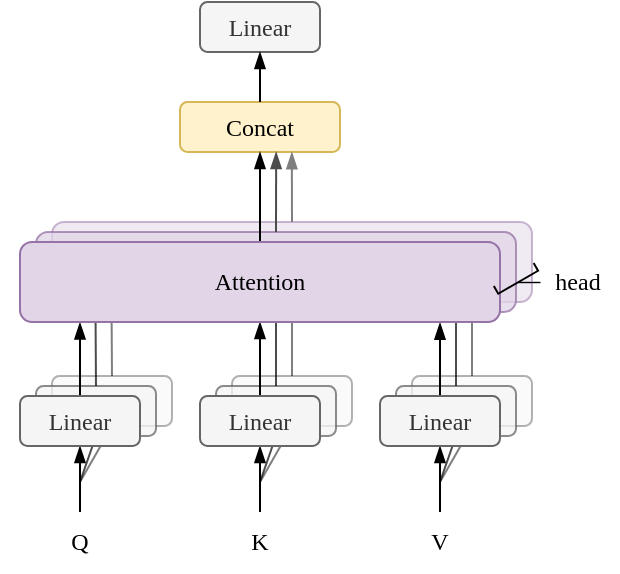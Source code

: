 <mxfile version="26.0.14">
  <diagram name="第 1 页" id="eT8KeEZXA3bwqJcMABjN">
    <mxGraphModel dx="595" dy="405" grid="1" gridSize="10" guides="1" tooltips="1" connect="1" arrows="1" fold="1" page="1" pageScale="1" pageWidth="827" pageHeight="1169" math="1" shadow="0">
      <root>
        <mxCell id="0" />
        <mxCell id="1" parent="0" />
        <mxCell id="4QQ-ZEQ1b0znX0H3XV6B-24" value="" style="rounded=1;whiteSpace=wrap;html=1;fillColor=#f5f5f5;fontColor=#333333;strokeColor=#666666;opacity=50;fontFamily=Times New Roman;" vertex="1" parent="1">
          <mxGeometry x="186" y="527" width="60" height="25" as="geometry" />
        </mxCell>
        <mxCell id="4QQ-ZEQ1b0znX0H3XV6B-32" value="" style="rounded=1;whiteSpace=wrap;html=1;fillColor=#e1d5e7;strokeColor=#9673a6;opacity=50;fontFamily=Times New Roman;" vertex="1" parent="1">
          <mxGeometry x="186" y="450" width="240" height="40" as="geometry" />
        </mxCell>
        <mxCell id="4QQ-ZEQ1b0znX0H3XV6B-23" value="" style="rounded=1;whiteSpace=wrap;html=1;fillColor=#f5f5f5;fontColor=#333333;strokeColor=#666666;opacity=75;fontFamily=Times New Roman;" vertex="1" parent="1">
          <mxGeometry x="178" y="532" width="60" height="25" as="geometry" />
        </mxCell>
        <mxCell id="4QQ-ZEQ1b0znX0H3XV6B-25" value="" style="rounded=1;whiteSpace=wrap;html=1;fillColor=#f5f5f5;fontColor=#333333;strokeColor=#666666;opacity=50;fontFamily=Times New Roman;" vertex="1" parent="1">
          <mxGeometry x="276" y="527" width="60" height="25" as="geometry" />
        </mxCell>
        <mxCell id="4QQ-ZEQ1b0znX0H3XV6B-26" value="" style="rounded=1;whiteSpace=wrap;html=1;fillColor=#f5f5f5;fontColor=#333333;strokeColor=#666666;opacity=75;fontFamily=Times New Roman;" vertex="1" parent="1">
          <mxGeometry x="268" y="532" width="60" height="25" as="geometry" />
        </mxCell>
        <mxCell id="4QQ-ZEQ1b0znX0H3XV6B-28" value="" style="rounded=1;whiteSpace=wrap;html=1;fillColor=#f5f5f5;fontColor=#333333;strokeColor=#666666;opacity=50;fontFamily=Times New Roman;" vertex="1" parent="1">
          <mxGeometry x="366" y="527" width="60" height="25" as="geometry" />
        </mxCell>
        <mxCell id="4QQ-ZEQ1b0znX0H3XV6B-29" value="" style="rounded=1;whiteSpace=wrap;html=1;fillColor=#f5f5f5;fontColor=#333333;strokeColor=#666666;opacity=75;fontFamily=Times New Roman;" vertex="1" parent="1">
          <mxGeometry x="358" y="532" width="60" height="25" as="geometry" />
        </mxCell>
        <mxCell id="4QQ-ZEQ1b0znX0H3XV6B-33" value="Q" style="text;html=1;align=center;verticalAlign=middle;whiteSpace=wrap;rounded=0;fontFamily=Times New Roman;" vertex="1" parent="1">
          <mxGeometry x="160" y="595" width="80" height="30" as="geometry" />
        </mxCell>
        <mxCell id="4QQ-ZEQ1b0znX0H3XV6B-34" value="K" style="text;html=1;align=center;verticalAlign=middle;whiteSpace=wrap;rounded=0;fontFamily=Times New Roman;" vertex="1" parent="1">
          <mxGeometry x="250" y="595" width="80" height="30" as="geometry" />
        </mxCell>
        <mxCell id="4QQ-ZEQ1b0znX0H3XV6B-35" value="V" style="text;html=1;align=center;verticalAlign=middle;whiteSpace=wrap;rounded=0;fontFamily=Times New Roman;" vertex="1" parent="1">
          <mxGeometry x="340" y="595" width="80" height="30" as="geometry" />
        </mxCell>
        <mxCell id="4QQ-ZEQ1b0znX0H3XV6B-36" value="" style="endArrow=blockThin;html=1;rounded=0;exitX=0.5;exitY=0;exitDx=0;exitDy=0;entryX=0.5;entryY=1;entryDx=0;entryDy=0;endFill=1;fontFamily=Times New Roman;" edge="1" parent="1" source="4QQ-ZEQ1b0znX0H3XV6B-33" target="4QQ-ZEQ1b0znX0H3XV6B-16">
          <mxGeometry width="50" height="50" relative="1" as="geometry">
            <mxPoint x="230" y="630" as="sourcePoint" />
            <mxPoint x="280" y="580" as="targetPoint" />
          </mxGeometry>
        </mxCell>
        <mxCell id="4QQ-ZEQ1b0znX0H3XV6B-39" value="" style="endArrow=blockThin;html=1;rounded=0;exitX=0.5;exitY=0;exitDx=0;exitDy=0;endFill=1;entryX=0.125;entryY=1.006;entryDx=0;entryDy=0;entryPerimeter=0;fontFamily=Times New Roman;" edge="1" parent="1" source="4QQ-ZEQ1b0znX0H3XV6B-16" target="4QQ-ZEQ1b0znX0H3XV6B-15">
          <mxGeometry width="50" height="50" relative="1" as="geometry">
            <mxPoint x="209.93" y="527" as="sourcePoint" />
            <mxPoint x="210" y="500" as="targetPoint" />
          </mxGeometry>
        </mxCell>
        <mxCell id="4QQ-ZEQ1b0znX0H3XV6B-40" value="" style="endArrow=none;html=1;rounded=0;exitX=0.5;exitY=0;exitDx=0;exitDy=0;endFill=1;entryX=0.124;entryY=1.008;entryDx=0;entryDy=0;entryPerimeter=0;startFill=0;opacity=70;fontFamily=Times New Roman;" edge="1" parent="1" source="4QQ-ZEQ1b0znX0H3XV6B-23" target="4QQ-ZEQ1b0znX0H3XV6B-31">
          <mxGeometry width="50" height="50" relative="1" as="geometry">
            <mxPoint x="219.97" y="537" as="sourcePoint" />
            <mxPoint x="220" y="510" as="targetPoint" />
          </mxGeometry>
        </mxCell>
        <mxCell id="4QQ-ZEQ1b0znX0H3XV6B-41" value="" style="endArrow=none;html=1;rounded=0;exitX=0.5;exitY=0;exitDx=0;exitDy=0;endFill=1;entryX=0.124;entryY=1.009;entryDx=0;entryDy=0;entryPerimeter=0;startFill=0;opacity=50;fontFamily=Times New Roman;" edge="1" parent="1" source="4QQ-ZEQ1b0znX0H3XV6B-24" target="4QQ-ZEQ1b0znX0H3XV6B-32">
          <mxGeometry width="50" height="50" relative="1" as="geometry">
            <mxPoint x="230" y="517" as="sourcePoint" />
            <mxPoint x="230" y="480" as="targetPoint" />
          </mxGeometry>
        </mxCell>
        <mxCell id="4QQ-ZEQ1b0znX0H3XV6B-31" value="" style="rounded=1;whiteSpace=wrap;html=1;fillColor=#e1d5e7;strokeColor=#9673a6;opacity=75;fontFamily=Times New Roman;" vertex="1" parent="1">
          <mxGeometry x="178" y="455" width="240" height="40" as="geometry" />
        </mxCell>
        <mxCell id="4QQ-ZEQ1b0znX0H3XV6B-42" value="" style="endArrow=blockThin;html=1;rounded=0;exitX=0.5;exitY=0;exitDx=0;exitDy=0;endFill=1;entryX=0.5;entryY=1;entryDx=0;entryDy=0;fontFamily=Times New Roman;" edge="1" parent="1" source="4QQ-ZEQ1b0znX0H3XV6B-27" target="4QQ-ZEQ1b0znX0H3XV6B-15">
          <mxGeometry width="50" height="50" relative="1" as="geometry">
            <mxPoint x="309.94" y="537" as="sourcePoint" />
            <mxPoint x="309.94" y="500" as="targetPoint" />
          </mxGeometry>
        </mxCell>
        <mxCell id="4QQ-ZEQ1b0znX0H3XV6B-43" value="" style="endArrow=none;html=1;rounded=0;exitX=0.5;exitY=0;exitDx=0;exitDy=0;endFill=1;entryX=0.5;entryY=1;entryDx=0;entryDy=0;startFill=0;opacity=70;fontFamily=Times New Roman;" edge="1" parent="1" source="4QQ-ZEQ1b0znX0H3XV6B-26" target="4QQ-ZEQ1b0znX0H3XV6B-31">
          <mxGeometry width="50" height="50" relative="1" as="geometry">
            <mxPoint x="314.94" y="532" as="sourcePoint" />
            <mxPoint x="314.94" y="495" as="targetPoint" />
          </mxGeometry>
        </mxCell>
        <mxCell id="4QQ-ZEQ1b0znX0H3XV6B-44" value="" style="endArrow=none;html=1;rounded=0;exitX=0.5;exitY=0;exitDx=0;exitDy=0;endFill=1;entryX=0.5;entryY=1;entryDx=0;entryDy=0;startFill=0;opacity=50;fontFamily=Times New Roman;" edge="1" parent="1" source="4QQ-ZEQ1b0znX0H3XV6B-25" target="4QQ-ZEQ1b0znX0H3XV6B-32">
          <mxGeometry width="50" height="50" relative="1" as="geometry">
            <mxPoint x="319.94" y="527" as="sourcePoint" />
            <mxPoint x="319.94" y="490" as="targetPoint" />
          </mxGeometry>
        </mxCell>
        <mxCell id="4QQ-ZEQ1b0znX0H3XV6B-45" value="" style="endArrow=blockThin;html=1;rounded=0;exitX=0.5;exitY=0;exitDx=0;exitDy=0;endFill=1;entryX=0.875;entryY=1.008;entryDx=0;entryDy=0;entryPerimeter=0;fontFamily=Times New Roman;" edge="1" parent="1" source="4QQ-ZEQ1b0znX0H3XV6B-30" target="4QQ-ZEQ1b0znX0H3XV6B-15">
          <mxGeometry width="50" height="50" relative="1" as="geometry">
            <mxPoint x="409.94" y="537" as="sourcePoint" />
            <mxPoint x="409.94" y="500" as="targetPoint" />
          </mxGeometry>
        </mxCell>
        <mxCell id="4QQ-ZEQ1b0znX0H3XV6B-46" value="" style="endArrow=none;html=1;rounded=0;exitX=0.5;exitY=0;exitDx=0;exitDy=0;endFill=1;entryX=0.875;entryY=0.994;entryDx=0;entryDy=0;startFill=0;entryPerimeter=0;opacity=70;fontFamily=Times New Roman;" edge="1" parent="1" source="4QQ-ZEQ1b0znX0H3XV6B-29" target="4QQ-ZEQ1b0znX0H3XV6B-31">
          <mxGeometry width="50" height="50" relative="1" as="geometry">
            <mxPoint x="414.94" y="532" as="sourcePoint" />
            <mxPoint x="414.94" y="495" as="targetPoint" />
          </mxGeometry>
        </mxCell>
        <mxCell id="4QQ-ZEQ1b0znX0H3XV6B-47" value="" style="endArrow=none;html=1;rounded=0;exitX=0.5;exitY=0;exitDx=0;exitDy=0;endFill=1;entryX=0.875;entryY=1.004;entryDx=0;entryDy=0;startFill=0;entryPerimeter=0;opacity=50;fontFamily=Times New Roman;" edge="1" parent="1" source="4QQ-ZEQ1b0znX0H3XV6B-28" target="4QQ-ZEQ1b0znX0H3XV6B-32">
          <mxGeometry width="50" height="50" relative="1" as="geometry">
            <mxPoint x="419.94" y="527" as="sourcePoint" />
            <mxPoint x="419.94" y="490" as="targetPoint" />
          </mxGeometry>
        </mxCell>
        <mxCell id="4QQ-ZEQ1b0znX0H3XV6B-48" value="Concat" style="rounded=1;whiteSpace=wrap;html=1;fillColor=#fff2cc;strokeColor=#d6b656;fontFamily=Times New Roman;" vertex="1" parent="1">
          <mxGeometry x="250" y="390" width="80" height="25" as="geometry" />
        </mxCell>
        <mxCell id="4QQ-ZEQ1b0znX0H3XV6B-49" value="" style="endArrow=blockThin;html=1;rounded=0;exitX=0.5;exitY=0;exitDx=0;exitDy=0;endFill=1;entryX=0.5;entryY=1;entryDx=0;entryDy=0;fontFamily=Times New Roman;" edge="1" parent="1" source="4QQ-ZEQ1b0znX0H3XV6B-15" target="4QQ-ZEQ1b0znX0H3XV6B-48">
          <mxGeometry width="50" height="50" relative="1" as="geometry">
            <mxPoint x="255" y="437" as="sourcePoint" />
            <mxPoint x="255" y="400" as="targetPoint" />
          </mxGeometry>
        </mxCell>
        <mxCell id="4QQ-ZEQ1b0znX0H3XV6B-50" value="" style="endArrow=blockThin;html=1;rounded=0;exitX=0.5;exitY=0;exitDx=0;exitDy=0;endFill=1;entryX=0.601;entryY=1;entryDx=0;entryDy=0;entryPerimeter=0;curved=0;strokeColor=light-dark(#4c4c4c, #686868);fontFamily=Times New Roman;" edge="1" parent="1" source="4QQ-ZEQ1b0znX0H3XV6B-31" target="4QQ-ZEQ1b0znX0H3XV6B-48">
          <mxGeometry width="50" height="50" relative="1" as="geometry">
            <mxPoint x="319.94" y="455" as="sourcePoint" />
            <mxPoint x="319.94" y="410" as="targetPoint" />
          </mxGeometry>
        </mxCell>
        <mxCell id="4QQ-ZEQ1b0znX0H3XV6B-51" value="" style="endArrow=blockThin;html=1;rounded=0;exitX=0.5;exitY=0;exitDx=0;exitDy=0;endFill=1;entryX=0.699;entryY=1.004;entryDx=0;entryDy=0;entryPerimeter=0;strokeColor=light-dark(#7f7f7f, #ededed);fontFamily=Times New Roman;" edge="1" parent="1" source="4QQ-ZEQ1b0znX0H3XV6B-32" target="4QQ-ZEQ1b0znX0H3XV6B-48">
          <mxGeometry width="50" height="50" relative="1" as="geometry">
            <mxPoint x="325" y="465" as="sourcePoint" />
            <mxPoint x="325" y="425" as="targetPoint" />
          </mxGeometry>
        </mxCell>
        <mxCell id="4QQ-ZEQ1b0znX0H3XV6B-15" value="Attention" style="rounded=1;whiteSpace=wrap;html=1;fillColor=#e1d5e7;strokeColor=#9673a6;fontFamily=Times New Roman;" vertex="1" parent="1">
          <mxGeometry x="170" y="460" width="240" height="40" as="geometry" />
        </mxCell>
        <mxCell id="4QQ-ZEQ1b0znX0H3XV6B-52" value="Linear" style="rounded=1;whiteSpace=wrap;html=1;fillColor=#f5f5f5;fontColor=#333333;strokeColor=#666666;fontFamily=Times New Roman;" vertex="1" parent="1">
          <mxGeometry x="260" y="340" width="60" height="25" as="geometry" />
        </mxCell>
        <mxCell id="4QQ-ZEQ1b0znX0H3XV6B-54" value="" style="endArrow=blockThin;html=1;rounded=0;exitX=0.5;exitY=0;exitDx=0;exitDy=0;endFill=1;entryX=0.5;entryY=1;entryDx=0;entryDy=0;fontFamily=Times New Roman;" edge="1" parent="1" source="4QQ-ZEQ1b0znX0H3XV6B-48" target="4QQ-ZEQ1b0znX0H3XV6B-52">
          <mxGeometry width="50" height="50" relative="1" as="geometry">
            <mxPoint x="340" y="375" as="sourcePoint" />
            <mxPoint x="340" y="330" as="targetPoint" />
          </mxGeometry>
        </mxCell>
        <mxCell id="4QQ-ZEQ1b0znX0H3XV6B-55" value="" style="endArrow=none;html=1;rounded=0;exitX=0.5;exitY=0;exitDx=0;exitDy=0;entryX=0.5;entryY=1;entryDx=0;entryDy=0;endFill=1;startFill=0;opacity=70;fontFamily=Times New Roman;" edge="1" parent="1" source="4QQ-ZEQ1b0znX0H3XV6B-33" target="4QQ-ZEQ1b0znX0H3XV6B-23">
          <mxGeometry width="50" height="50" relative="1" as="geometry">
            <mxPoint x="210" y="605" as="sourcePoint" />
            <mxPoint x="210" y="572" as="targetPoint" />
            <Array as="points">
              <mxPoint x="200" y="580" />
            </Array>
          </mxGeometry>
        </mxCell>
        <mxCell id="4QQ-ZEQ1b0znX0H3XV6B-56" value="" style="endArrow=none;html=1;rounded=0;exitX=0.5;exitY=0;exitDx=0;exitDy=0;entryX=0.5;entryY=1;entryDx=0;entryDy=0;endFill=1;startFill=0;opacity=50;fontFamily=Times New Roman;" edge="1" parent="1" source="4QQ-ZEQ1b0znX0H3XV6B-33" target="4QQ-ZEQ1b0znX0H3XV6B-24">
          <mxGeometry width="50" height="50" relative="1" as="geometry">
            <mxPoint x="210" y="605" as="sourcePoint" />
            <mxPoint x="218" y="567" as="targetPoint" />
            <Array as="points">
              <mxPoint x="200" y="580" />
            </Array>
          </mxGeometry>
        </mxCell>
        <mxCell id="4QQ-ZEQ1b0znX0H3XV6B-16" value="Linear" style="rounded=1;whiteSpace=wrap;html=1;fillColor=#f5f5f5;fontColor=#333333;strokeColor=#666666;fontFamily=Times New Roman;" vertex="1" parent="1">
          <mxGeometry x="170" y="537" width="60" height="25" as="geometry" />
        </mxCell>
        <mxCell id="4QQ-ZEQ1b0znX0H3XV6B-57" value="" style="endArrow=blockThin;html=1;rounded=0;exitX=0.5;exitY=0;exitDx=0;exitDy=0;entryX=0.5;entryY=1;entryDx=0;entryDy=0;endFill=1;fontFamily=Times New Roman;" edge="1" parent="1">
          <mxGeometry width="50" height="50" relative="1" as="geometry">
            <mxPoint x="290" y="595" as="sourcePoint" />
            <mxPoint x="290" y="562" as="targetPoint" />
          </mxGeometry>
        </mxCell>
        <mxCell id="4QQ-ZEQ1b0znX0H3XV6B-58" value="" style="endArrow=none;html=1;rounded=0;exitX=0.5;exitY=0;exitDx=0;exitDy=0;entryX=0.5;entryY=1;entryDx=0;entryDy=0;endFill=1;startFill=0;opacity=70;fontFamily=Times New Roman;" edge="1" parent="1">
          <mxGeometry width="50" height="50" relative="1" as="geometry">
            <mxPoint x="290" y="595" as="sourcePoint" />
            <mxPoint x="298" y="557" as="targetPoint" />
            <Array as="points">
              <mxPoint x="290" y="580" />
            </Array>
          </mxGeometry>
        </mxCell>
        <mxCell id="4QQ-ZEQ1b0znX0H3XV6B-59" value="" style="endArrow=none;html=1;rounded=0;exitX=0.5;exitY=0;exitDx=0;exitDy=0;entryX=0.5;entryY=1;entryDx=0;entryDy=0;endFill=1;startFill=0;opacity=50;fontFamily=Times New Roman;" edge="1" parent="1">
          <mxGeometry width="50" height="50" relative="1" as="geometry">
            <mxPoint x="290" y="595" as="sourcePoint" />
            <mxPoint x="306" y="552" as="targetPoint" />
            <Array as="points">
              <mxPoint x="290" y="580" />
            </Array>
          </mxGeometry>
        </mxCell>
        <mxCell id="4QQ-ZEQ1b0znX0H3XV6B-60" value="" style="endArrow=blockThin;html=1;rounded=0;exitX=0.5;exitY=0;exitDx=0;exitDy=0;entryX=0.5;entryY=1;entryDx=0;entryDy=0;endFill=1;fontFamily=Times New Roman;" edge="1" parent="1">
          <mxGeometry width="50" height="50" relative="1" as="geometry">
            <mxPoint x="380" y="595" as="sourcePoint" />
            <mxPoint x="380" y="562" as="targetPoint" />
          </mxGeometry>
        </mxCell>
        <mxCell id="4QQ-ZEQ1b0znX0H3XV6B-61" value="" style="endArrow=none;html=1;rounded=0;exitX=0.5;exitY=0;exitDx=0;exitDy=0;entryX=0.5;entryY=1;entryDx=0;entryDy=0;endFill=1;startFill=0;opacity=70;fontFamily=Times New Roman;" edge="1" parent="1">
          <mxGeometry width="50" height="50" relative="1" as="geometry">
            <mxPoint x="380" y="595" as="sourcePoint" />
            <mxPoint x="388" y="557" as="targetPoint" />
            <Array as="points">
              <mxPoint x="380" y="580" />
            </Array>
          </mxGeometry>
        </mxCell>
        <mxCell id="4QQ-ZEQ1b0znX0H3XV6B-62" value="" style="endArrow=none;html=1;rounded=0;exitX=0.5;exitY=0;exitDx=0;exitDy=0;entryX=0.5;entryY=1;entryDx=0;entryDy=0;endFill=1;startFill=0;opacity=50;fontFamily=Times New Roman;" edge="1" parent="1">
          <mxGeometry width="50" height="50" relative="1" as="geometry">
            <mxPoint x="380" y="595" as="sourcePoint" />
            <mxPoint x="396" y="552" as="targetPoint" />
            <Array as="points">
              <mxPoint x="380" y="580" />
            </Array>
          </mxGeometry>
        </mxCell>
        <mxCell id="4QQ-ZEQ1b0znX0H3XV6B-27" value="Linear" style="rounded=1;whiteSpace=wrap;html=1;fillColor=#f5f5f5;fontColor=#333333;strokeColor=#666666;fontFamily=Times New Roman;" vertex="1" parent="1">
          <mxGeometry x="260" y="537" width="60" height="25" as="geometry" />
        </mxCell>
        <mxCell id="4QQ-ZEQ1b0znX0H3XV6B-30" value="Linear" style="rounded=1;whiteSpace=wrap;html=1;fillColor=#f5f5f5;fontColor=#333333;strokeColor=#666666;fontFamily=Times New Roman;" vertex="1" parent="1">
          <mxGeometry x="350" y="537" width="60" height="25" as="geometry" />
        </mxCell>
        <mxCell id="4QQ-ZEQ1b0znX0H3XV6B-69" value="" style="shape=partialRectangle;whiteSpace=wrap;html=1;bottom=1;right=1;left=1;top=0;fillColor=none;routingCenterX=-0.5;rotation=-30;fontFamily=Times New Roman;" vertex="1" parent="1">
          <mxGeometry x="406.6" y="476.47" width="23" height="3.92" as="geometry" />
        </mxCell>
        <mxCell id="4QQ-ZEQ1b0znX0H3XV6B-71" value="" style="endArrow=none;html=1;rounded=0;strokeWidth=0.7;fontFamily=Times New Roman;" edge="1" parent="1">
          <mxGeometry width="50" height="50" relative="1" as="geometry">
            <mxPoint x="419" y="480" as="sourcePoint" />
            <mxPoint x="430" y="480" as="targetPoint" />
          </mxGeometry>
        </mxCell>
        <mxCell id="4QQ-ZEQ1b0znX0H3XV6B-72" value="head" style="text;html=1;align=center;verticalAlign=middle;whiteSpace=wrap;rounded=0;fontFamily=Times New Roman;" vertex="1" parent="1">
          <mxGeometry x="429" y="465" width="40" height="30" as="geometry" />
        </mxCell>
      </root>
    </mxGraphModel>
  </diagram>
</mxfile>
